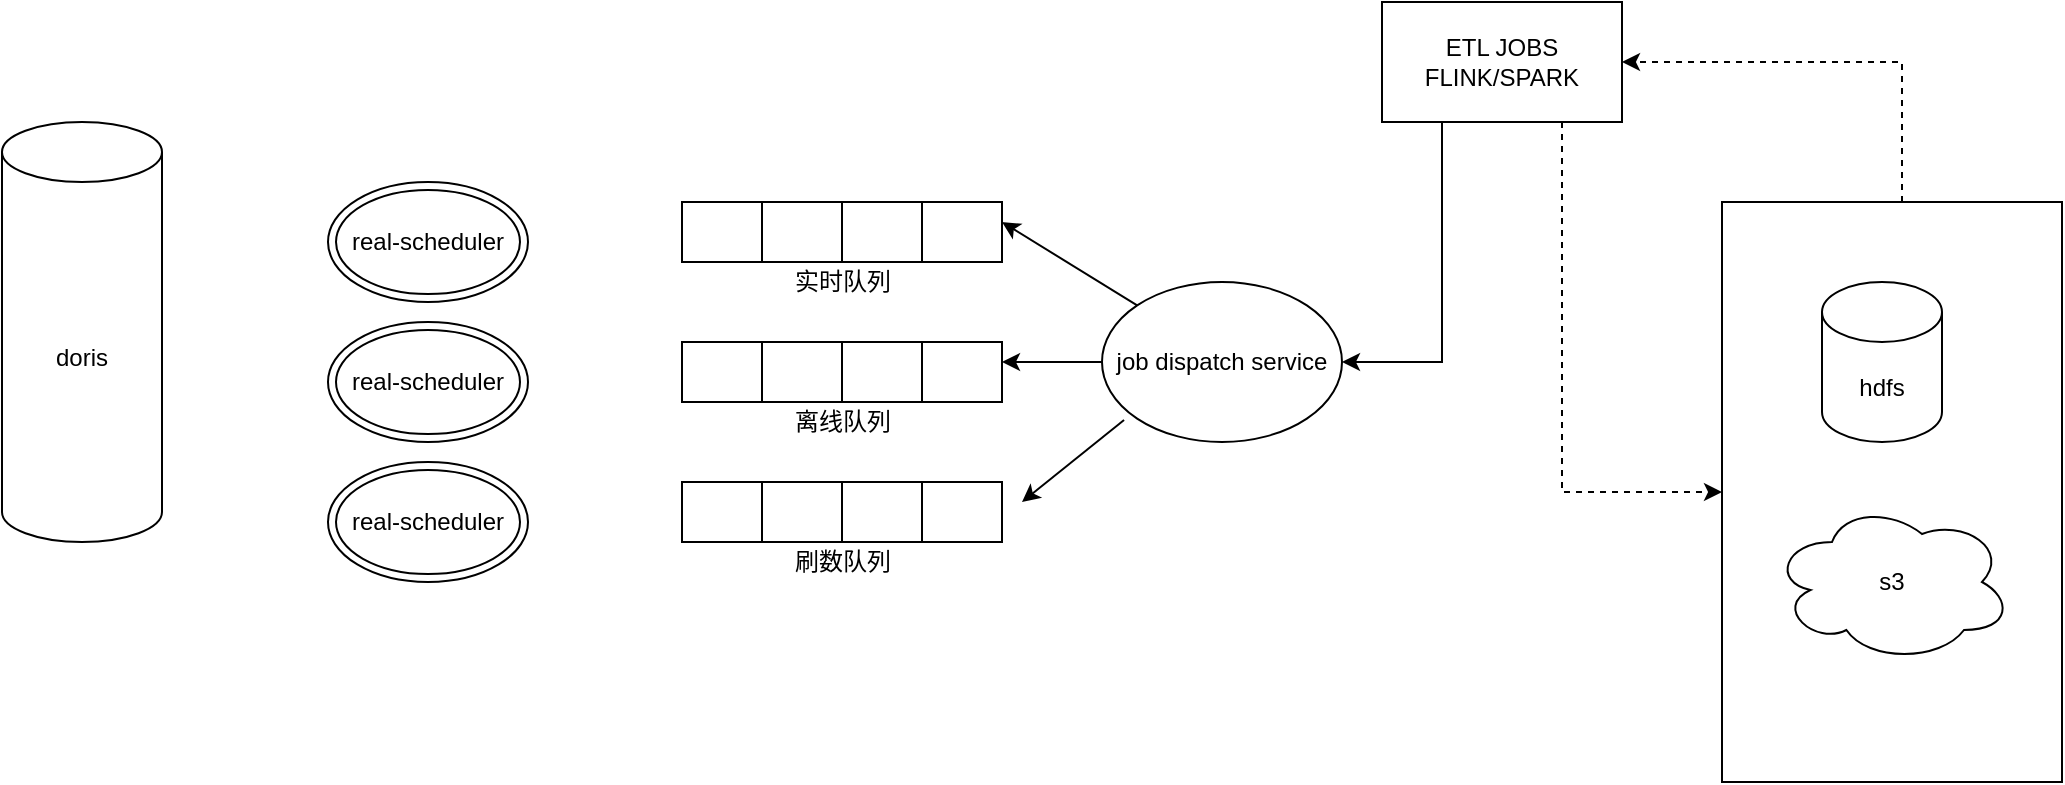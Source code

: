 <mxfile version="16.2.2" type="github">
  <diagram id="C5RBs43oDa-KdzZeNtuy" name="Page-1">
    <mxGraphModel dx="2840" dy="708" grid="1" gridSize="10" guides="1" tooltips="1" connect="1" arrows="1" fold="1" page="1" pageScale="1" pageWidth="827" pageHeight="1169" math="0" shadow="0">
      <root>
        <mxCell id="WIyWlLk6GJQsqaUBKTNV-0" />
        <mxCell id="WIyWlLk6GJQsqaUBKTNV-1" parent="WIyWlLk6GJQsqaUBKTNV-0" />
        <mxCell id="cQjFHLXVAHLceUW5Iy4G-0" value="" style="group" vertex="1" connectable="0" parent="WIyWlLk6GJQsqaUBKTNV-1">
          <mxGeometry x="-650" y="160" width="160" height="50" as="geometry" />
        </mxCell>
        <mxCell id="cQjFHLXVAHLceUW5Iy4G-1" value="" style="group" vertex="1" connectable="0" parent="cQjFHLXVAHLceUW5Iy4G-0">
          <mxGeometry width="160" height="30" as="geometry" />
        </mxCell>
        <mxCell id="cQjFHLXVAHLceUW5Iy4G-2" value="" style="rounded=0;whiteSpace=wrap;html=1;" vertex="1" parent="cQjFHLXVAHLceUW5Iy4G-1">
          <mxGeometry width="40" height="30" as="geometry" />
        </mxCell>
        <mxCell id="cQjFHLXVAHLceUW5Iy4G-3" value="" style="rounded=0;whiteSpace=wrap;html=1;" vertex="1" parent="cQjFHLXVAHLceUW5Iy4G-1">
          <mxGeometry x="40" width="40" height="30" as="geometry" />
        </mxCell>
        <mxCell id="cQjFHLXVAHLceUW5Iy4G-4" value="" style="rounded=0;whiteSpace=wrap;html=1;" vertex="1" parent="cQjFHLXVAHLceUW5Iy4G-1">
          <mxGeometry x="80" width="40" height="30" as="geometry" />
        </mxCell>
        <mxCell id="cQjFHLXVAHLceUW5Iy4G-5" value="" style="rounded=0;whiteSpace=wrap;html=1;" vertex="1" parent="cQjFHLXVAHLceUW5Iy4G-1">
          <mxGeometry x="120" width="40" height="30" as="geometry" />
        </mxCell>
        <mxCell id="cQjFHLXVAHLceUW5Iy4G-6" value="实时队列" style="text;html=1;align=center;verticalAlign=middle;resizable=0;points=[];autosize=1;strokeColor=none;fillColor=none;" vertex="1" parent="cQjFHLXVAHLceUW5Iy4G-0">
          <mxGeometry x="50" y="30" width="60" height="20" as="geometry" />
        </mxCell>
        <mxCell id="cQjFHLXVAHLceUW5Iy4G-7" value="" style="group" vertex="1" connectable="0" parent="WIyWlLk6GJQsqaUBKTNV-1">
          <mxGeometry x="-650" y="230" width="160" height="50" as="geometry" />
        </mxCell>
        <mxCell id="cQjFHLXVAHLceUW5Iy4G-8" value="" style="group" vertex="1" connectable="0" parent="cQjFHLXVAHLceUW5Iy4G-7">
          <mxGeometry width="160" height="30" as="geometry" />
        </mxCell>
        <mxCell id="cQjFHLXVAHLceUW5Iy4G-9" value="" style="rounded=0;whiteSpace=wrap;html=1;" vertex="1" parent="cQjFHLXVAHLceUW5Iy4G-8">
          <mxGeometry width="40" height="30" as="geometry" />
        </mxCell>
        <mxCell id="cQjFHLXVAHLceUW5Iy4G-10" value="" style="rounded=0;whiteSpace=wrap;html=1;" vertex="1" parent="cQjFHLXVAHLceUW5Iy4G-8">
          <mxGeometry x="40" width="40" height="30" as="geometry" />
        </mxCell>
        <mxCell id="cQjFHLXVAHLceUW5Iy4G-11" value="" style="rounded=0;whiteSpace=wrap;html=1;" vertex="1" parent="cQjFHLXVAHLceUW5Iy4G-8">
          <mxGeometry x="80" width="40" height="30" as="geometry" />
        </mxCell>
        <mxCell id="cQjFHLXVAHLceUW5Iy4G-12" value="" style="rounded=0;whiteSpace=wrap;html=1;" vertex="1" parent="cQjFHLXVAHLceUW5Iy4G-8">
          <mxGeometry x="120" width="40" height="30" as="geometry" />
        </mxCell>
        <mxCell id="cQjFHLXVAHLceUW5Iy4G-13" value="离线队列" style="text;html=1;align=center;verticalAlign=middle;resizable=0;points=[];autosize=1;strokeColor=none;fillColor=none;" vertex="1" parent="cQjFHLXVAHLceUW5Iy4G-7">
          <mxGeometry x="50" y="30" width="60" height="20" as="geometry" />
        </mxCell>
        <mxCell id="cQjFHLXVAHLceUW5Iy4G-14" value="" style="group" vertex="1" connectable="0" parent="WIyWlLk6GJQsqaUBKTNV-1">
          <mxGeometry x="-650" y="300" width="160" height="50" as="geometry" />
        </mxCell>
        <mxCell id="cQjFHLXVAHLceUW5Iy4G-15" value="" style="group" vertex="1" connectable="0" parent="cQjFHLXVAHLceUW5Iy4G-14">
          <mxGeometry width="160" height="30" as="geometry" />
        </mxCell>
        <mxCell id="cQjFHLXVAHLceUW5Iy4G-16" value="" style="rounded=0;whiteSpace=wrap;html=1;" vertex="1" parent="cQjFHLXVAHLceUW5Iy4G-15">
          <mxGeometry width="40" height="30" as="geometry" />
        </mxCell>
        <mxCell id="cQjFHLXVAHLceUW5Iy4G-17" value="" style="rounded=0;whiteSpace=wrap;html=1;" vertex="1" parent="cQjFHLXVAHLceUW5Iy4G-15">
          <mxGeometry x="40" width="40" height="30" as="geometry" />
        </mxCell>
        <mxCell id="cQjFHLXVAHLceUW5Iy4G-18" value="" style="rounded=0;whiteSpace=wrap;html=1;" vertex="1" parent="cQjFHLXVAHLceUW5Iy4G-15">
          <mxGeometry x="80" width="40" height="30" as="geometry" />
        </mxCell>
        <mxCell id="cQjFHLXVAHLceUW5Iy4G-19" value="" style="rounded=0;whiteSpace=wrap;html=1;" vertex="1" parent="cQjFHLXVAHLceUW5Iy4G-15">
          <mxGeometry x="120" width="40" height="30" as="geometry" />
        </mxCell>
        <mxCell id="cQjFHLXVAHLceUW5Iy4G-20" value="刷数队列" style="text;html=1;align=center;verticalAlign=middle;resizable=0;points=[];autosize=1;strokeColor=none;fillColor=none;" vertex="1" parent="cQjFHLXVAHLceUW5Iy4G-14">
          <mxGeometry x="50" y="30" width="60" height="20" as="geometry" />
        </mxCell>
        <mxCell id="cQjFHLXVAHLceUW5Iy4G-21" value="job dispatch service" style="ellipse;whiteSpace=wrap;html=1;" vertex="1" parent="WIyWlLk6GJQsqaUBKTNV-1">
          <mxGeometry x="-440" y="200" width="120" height="80" as="geometry" />
        </mxCell>
        <mxCell id="cQjFHLXVAHLceUW5Iy4G-22" value="" style="endArrow=classic;html=1;rounded=0;exitX=0;exitY=0;exitDx=0;exitDy=0;" edge="1" parent="WIyWlLk6GJQsqaUBKTNV-1" source="cQjFHLXVAHLceUW5Iy4G-21">
          <mxGeometry width="50" height="50" relative="1" as="geometry">
            <mxPoint x="-420" y="220" as="sourcePoint" />
            <mxPoint x="-490" y="170" as="targetPoint" />
          </mxGeometry>
        </mxCell>
        <mxCell id="cQjFHLXVAHLceUW5Iy4G-23" value="" style="endArrow=classic;html=1;rounded=0;exitX=0;exitY=0.5;exitDx=0;exitDy=0;" edge="1" parent="WIyWlLk6GJQsqaUBKTNV-1" source="cQjFHLXVAHLceUW5Iy4G-21">
          <mxGeometry width="50" height="50" relative="1" as="geometry">
            <mxPoint x="-440" y="250" as="sourcePoint" />
            <mxPoint x="-490" y="240" as="targetPoint" />
          </mxGeometry>
        </mxCell>
        <mxCell id="cQjFHLXVAHLceUW5Iy4G-24" value="" style="endArrow=classic;html=1;rounded=0;exitX=0.092;exitY=0.863;exitDx=0;exitDy=0;exitPerimeter=0;" edge="1" parent="WIyWlLk6GJQsqaUBKTNV-1" source="cQjFHLXVAHLceUW5Iy4G-21">
          <mxGeometry width="50" height="50" relative="1" as="geometry">
            <mxPoint x="-430" y="320" as="sourcePoint" />
            <mxPoint x="-480" y="310" as="targetPoint" />
          </mxGeometry>
        </mxCell>
        <mxCell id="cQjFHLXVAHLceUW5Iy4G-25" value="ETL JOBS&lt;br&gt;FLINK/SPARK" style="rounded=0;whiteSpace=wrap;html=1;" vertex="1" parent="WIyWlLk6GJQsqaUBKTNV-1">
          <mxGeometry x="-300" y="60" width="120" height="60" as="geometry" />
        </mxCell>
        <mxCell id="cQjFHLXVAHLceUW5Iy4G-26" value="" style="rounded=0;whiteSpace=wrap;html=1;" vertex="1" parent="WIyWlLk6GJQsqaUBKTNV-1">
          <mxGeometry x="-130" y="160" width="170" height="290" as="geometry" />
        </mxCell>
        <mxCell id="cQjFHLXVAHLceUW5Iy4G-27" value="hdfs" style="shape=cylinder3;whiteSpace=wrap;html=1;boundedLbl=1;backgroundOutline=1;size=15;" vertex="1" parent="WIyWlLk6GJQsqaUBKTNV-1">
          <mxGeometry x="-80" y="200" width="60" height="80" as="geometry" />
        </mxCell>
        <mxCell id="cQjFHLXVAHLceUW5Iy4G-28" value="s3" style="ellipse;shape=cloud;whiteSpace=wrap;html=1;" vertex="1" parent="WIyWlLk6GJQsqaUBKTNV-1">
          <mxGeometry x="-105" y="310" width="120" height="80" as="geometry" />
        </mxCell>
        <mxCell id="cQjFHLXVAHLceUW5Iy4G-33" value="" style="endArrow=classic;html=1;rounded=0;edgeStyle=orthogonalEdgeStyle;entryX=1;entryY=0.5;entryDx=0;entryDy=0;fixDash=0;dashed=1;" edge="1" parent="WIyWlLk6GJQsqaUBKTNV-1" target="cQjFHLXVAHLceUW5Iy4G-25">
          <mxGeometry width="50" height="50" relative="1" as="geometry">
            <mxPoint x="-40" y="160" as="sourcePoint" />
            <mxPoint x="-90" y="110" as="targetPoint" />
            <Array as="points">
              <mxPoint x="-40" y="90" />
            </Array>
          </mxGeometry>
        </mxCell>
        <mxCell id="cQjFHLXVAHLceUW5Iy4G-34" value="" style="endArrow=classic;html=1;rounded=0;dashed=1;exitX=0.75;exitY=1;exitDx=0;exitDy=0;edgeStyle=orthogonalEdgeStyle;entryX=0;entryY=0.5;entryDx=0;entryDy=0;" edge="1" parent="WIyWlLk6GJQsqaUBKTNV-1" source="cQjFHLXVAHLceUW5Iy4G-25" target="cQjFHLXVAHLceUW5Iy4G-26">
          <mxGeometry width="50" height="50" relative="1" as="geometry">
            <mxPoint x="-220" y="190" as="sourcePoint" />
            <mxPoint x="-210" y="400" as="targetPoint" />
            <Array as="points">
              <mxPoint x="-210" y="305" />
            </Array>
          </mxGeometry>
        </mxCell>
        <mxCell id="cQjFHLXVAHLceUW5Iy4G-35" value="" style="endArrow=classic;html=1;rounded=0;exitX=0.25;exitY=1;exitDx=0;exitDy=0;edgeStyle=orthogonalEdgeStyle;entryX=1;entryY=0.5;entryDx=0;entryDy=0;" edge="1" parent="WIyWlLk6GJQsqaUBKTNV-1" source="cQjFHLXVAHLceUW5Iy4G-25" target="cQjFHLXVAHLceUW5Iy4G-21">
          <mxGeometry width="50" height="50" relative="1" as="geometry">
            <mxPoint x="-380" y="360" as="sourcePoint" />
            <mxPoint x="-270" y="240" as="targetPoint" />
            <Array as="points">
              <mxPoint x="-270" y="240" />
            </Array>
          </mxGeometry>
        </mxCell>
        <mxCell id="cQjFHLXVAHLceUW5Iy4G-36" value="doris" style="shape=cylinder3;whiteSpace=wrap;html=1;boundedLbl=1;backgroundOutline=1;size=15;" vertex="1" parent="WIyWlLk6GJQsqaUBKTNV-1">
          <mxGeometry x="-990" y="120" width="80" height="210" as="geometry" />
        </mxCell>
        <mxCell id="cQjFHLXVAHLceUW5Iy4G-37" value="real-scheduler" style="ellipse;shape=doubleEllipse;whiteSpace=wrap;html=1;" vertex="1" parent="WIyWlLk6GJQsqaUBKTNV-1">
          <mxGeometry x="-827" y="150" width="100" height="60" as="geometry" />
        </mxCell>
        <mxCell id="cQjFHLXVAHLceUW5Iy4G-38" value="real-scheduler" style="ellipse;shape=doubleEllipse;whiteSpace=wrap;html=1;" vertex="1" parent="WIyWlLk6GJQsqaUBKTNV-1">
          <mxGeometry x="-827" y="220" width="100" height="60" as="geometry" />
        </mxCell>
        <mxCell id="cQjFHLXVAHLceUW5Iy4G-39" value="real-scheduler" style="ellipse;shape=doubleEllipse;whiteSpace=wrap;html=1;" vertex="1" parent="WIyWlLk6GJQsqaUBKTNV-1">
          <mxGeometry x="-827" y="290" width="100" height="60" as="geometry" />
        </mxCell>
      </root>
    </mxGraphModel>
  </diagram>
</mxfile>
